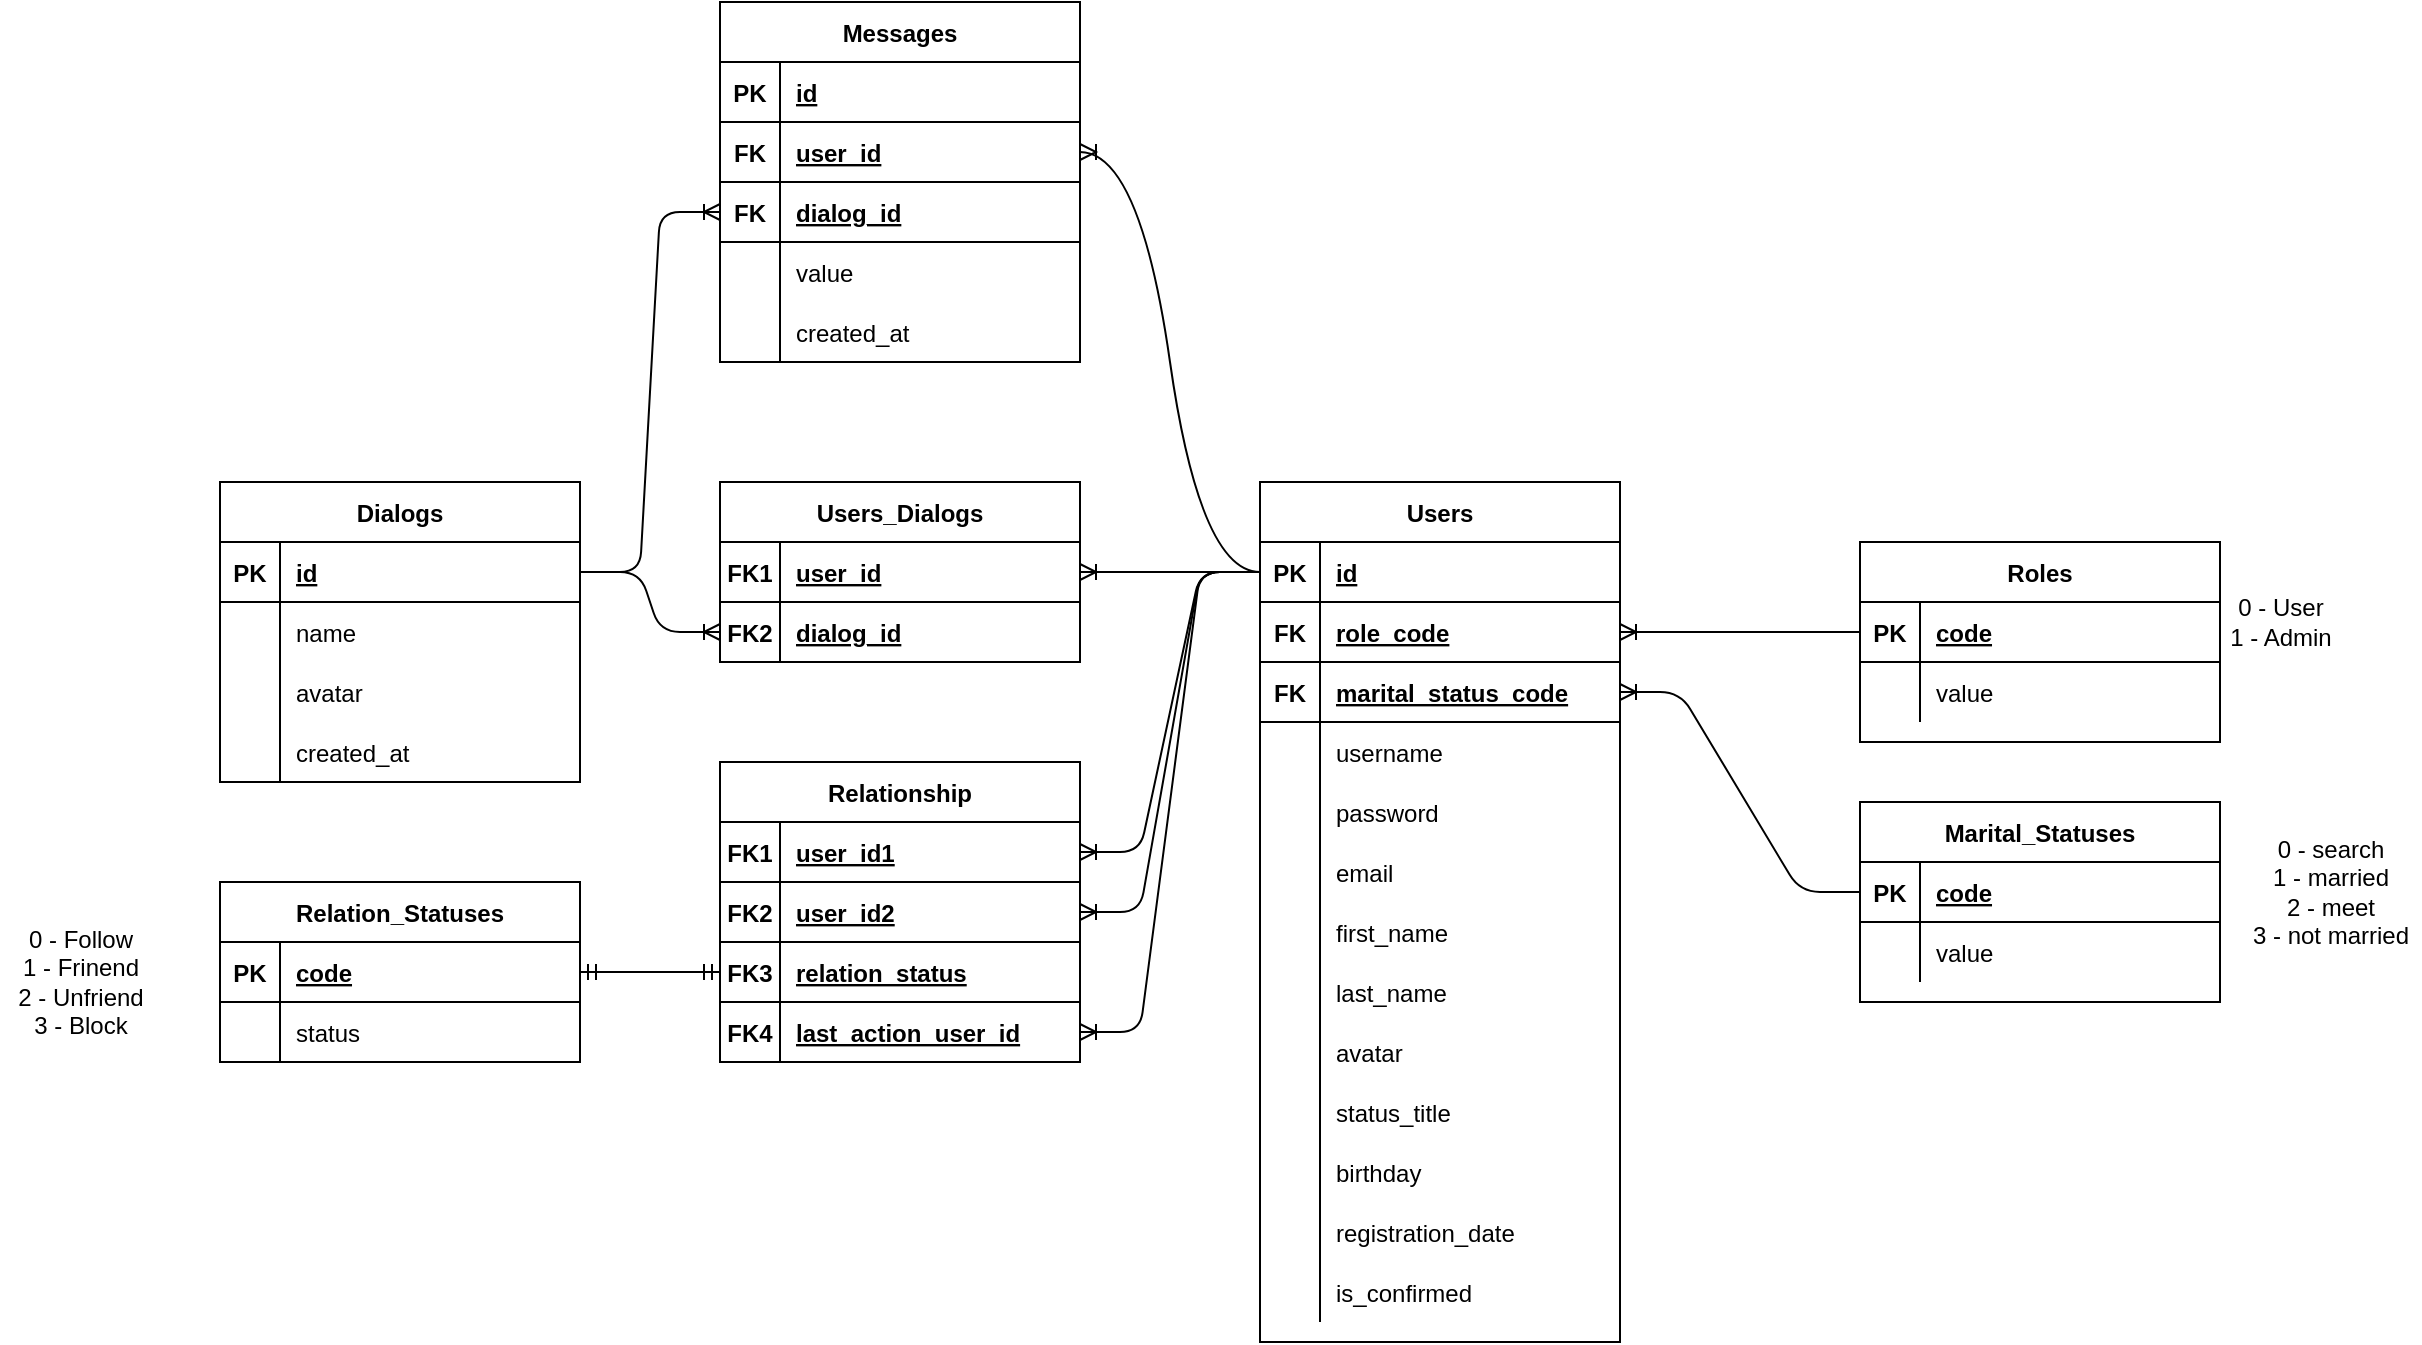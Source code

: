 <mxfile version="14.5.10" type="device"><diagram id="R2lEEEUBdFMjLlhIrx00" name="Page-1"><mxGraphModel dx="1520" dy="1357" grid="1" gridSize="10" guides="1" tooltips="1" connect="1" arrows="1" fold="1" page="1" pageScale="1" pageWidth="850" pageHeight="1100" math="0" shadow="0" extFonts="Permanent Marker^https://fonts.googleapis.com/css?family=Permanent+Marker"><root><mxCell id="0"/><mxCell id="1" parent="0"/><mxCell id="Dz9kJ3mETooOd-xJiDvD-19" value="Users" style="shape=table;startSize=30;container=1;collapsible=1;childLayout=tableLayout;fixedRows=1;rowLines=0;fontStyle=1;align=center;resizeLast=1;" parent="1" vertex="1"><mxGeometry x="120" y="180" width="180" height="430" as="geometry"/></mxCell><mxCell id="Dz9kJ3mETooOd-xJiDvD-36" value="" style="shape=partialRectangle;collapsible=0;dropTarget=0;pointerEvents=0;fillColor=none;top=0;left=0;bottom=1;right=0;points=[[0,0.5],[1,0.5]];portConstraint=eastwest;" parent="Dz9kJ3mETooOd-xJiDvD-19" vertex="1"><mxGeometry y="30" width="180" height="30" as="geometry"/></mxCell><mxCell id="Dz9kJ3mETooOd-xJiDvD-37" value="PK" style="shape=partialRectangle;connectable=0;fillColor=none;top=0;left=0;bottom=0;right=0;fontStyle=1;overflow=hidden;" parent="Dz9kJ3mETooOd-xJiDvD-36" vertex="1"><mxGeometry width="30" height="30" as="geometry"/></mxCell><mxCell id="Dz9kJ3mETooOd-xJiDvD-38" value="id" style="shape=partialRectangle;connectable=0;fillColor=none;top=0;left=0;bottom=0;right=0;align=left;spacingLeft=6;fontStyle=5;overflow=hidden;" parent="Dz9kJ3mETooOd-xJiDvD-36" vertex="1"><mxGeometry x="30" width="150" height="30" as="geometry"/></mxCell><mxCell id="Dz9kJ3mETooOd-xJiDvD-20" value="" style="shape=partialRectangle;collapsible=0;dropTarget=0;pointerEvents=0;fillColor=none;top=0;left=0;bottom=1;right=0;points=[[0,0.5],[1,0.5]];portConstraint=eastwest;" parent="Dz9kJ3mETooOd-xJiDvD-19" vertex="1"><mxGeometry y="60" width="180" height="30" as="geometry"/></mxCell><mxCell id="Dz9kJ3mETooOd-xJiDvD-21" value="FK" style="shape=partialRectangle;connectable=0;fillColor=none;top=0;left=0;bottom=0;right=0;fontStyle=1;overflow=hidden;" parent="Dz9kJ3mETooOd-xJiDvD-20" vertex="1"><mxGeometry width="30" height="30" as="geometry"/></mxCell><mxCell id="Dz9kJ3mETooOd-xJiDvD-22" value="role_code" style="shape=partialRectangle;connectable=0;fillColor=none;top=0;left=0;bottom=0;right=0;align=left;spacingLeft=6;fontStyle=5;overflow=hidden;" parent="Dz9kJ3mETooOd-xJiDvD-20" vertex="1"><mxGeometry x="30" width="150" height="30" as="geometry"/></mxCell><mxCell id="Dz9kJ3mETooOd-xJiDvD-76" value="" style="shape=partialRectangle;collapsible=0;dropTarget=0;pointerEvents=0;fillColor=none;top=0;left=0;bottom=1;right=0;points=[[0,0.5],[1,0.5]];portConstraint=eastwest;" parent="Dz9kJ3mETooOd-xJiDvD-19" vertex="1"><mxGeometry y="90" width="180" height="30" as="geometry"/></mxCell><mxCell id="Dz9kJ3mETooOd-xJiDvD-77" value="FK" style="shape=partialRectangle;connectable=0;fillColor=none;top=0;left=0;bottom=0;right=0;fontStyle=1;overflow=hidden;" parent="Dz9kJ3mETooOd-xJiDvD-76" vertex="1"><mxGeometry width="30" height="30" as="geometry"/></mxCell><mxCell id="Dz9kJ3mETooOd-xJiDvD-78" value="marital_status_code" style="shape=partialRectangle;connectable=0;fillColor=none;top=0;left=0;bottom=0;right=0;align=left;spacingLeft=6;fontStyle=5;overflow=hidden;" parent="Dz9kJ3mETooOd-xJiDvD-76" vertex="1"><mxGeometry x="30" width="150" height="30" as="geometry"/></mxCell><mxCell id="Dz9kJ3mETooOd-xJiDvD-235" value="" style="shape=partialRectangle;collapsible=0;dropTarget=0;pointerEvents=0;fillColor=none;top=0;left=0;bottom=0;right=0;points=[[0,0.5],[1,0.5]];portConstraint=eastwest;" parent="Dz9kJ3mETooOd-xJiDvD-19" vertex="1"><mxGeometry y="120" width="180" height="30" as="geometry"/></mxCell><mxCell id="Dz9kJ3mETooOd-xJiDvD-236" value="" style="shape=partialRectangle;connectable=0;fillColor=none;top=0;left=0;bottom=0;right=0;editable=1;overflow=hidden;" parent="Dz9kJ3mETooOd-xJiDvD-235" vertex="1"><mxGeometry width="30" height="30" as="geometry"/></mxCell><mxCell id="Dz9kJ3mETooOd-xJiDvD-237" value="username" style="shape=partialRectangle;connectable=0;fillColor=none;top=0;left=0;bottom=0;right=0;align=left;spacingLeft=6;overflow=hidden;" parent="Dz9kJ3mETooOd-xJiDvD-235" vertex="1"><mxGeometry x="30" width="150" height="30" as="geometry"/></mxCell><mxCell id="Dz9kJ3mETooOd-xJiDvD-107" value="" style="shape=partialRectangle;collapsible=0;dropTarget=0;pointerEvents=0;fillColor=none;top=0;left=0;bottom=0;right=0;points=[[0,0.5],[1,0.5]];portConstraint=eastwest;" parent="Dz9kJ3mETooOd-xJiDvD-19" vertex="1"><mxGeometry y="150" width="180" height="30" as="geometry"/></mxCell><mxCell id="Dz9kJ3mETooOd-xJiDvD-108" value="" style="shape=partialRectangle;connectable=0;fillColor=none;top=0;left=0;bottom=0;right=0;editable=1;overflow=hidden;" parent="Dz9kJ3mETooOd-xJiDvD-107" vertex="1"><mxGeometry width="30" height="30" as="geometry"/></mxCell><mxCell id="Dz9kJ3mETooOd-xJiDvD-109" value="password" style="shape=partialRectangle;connectable=0;fillColor=none;top=0;left=0;bottom=0;right=0;align=left;spacingLeft=6;overflow=hidden;" parent="Dz9kJ3mETooOd-xJiDvD-107" vertex="1"><mxGeometry x="30" width="150" height="30" as="geometry"/></mxCell><mxCell id="Dz9kJ3mETooOd-xJiDvD-110" value="" style="shape=partialRectangle;collapsible=0;dropTarget=0;pointerEvents=0;fillColor=none;top=0;left=0;bottom=0;right=0;points=[[0,0.5],[1,0.5]];portConstraint=eastwest;" parent="Dz9kJ3mETooOd-xJiDvD-19" vertex="1"><mxGeometry y="180" width="180" height="30" as="geometry"/></mxCell><mxCell id="Dz9kJ3mETooOd-xJiDvD-111" value="" style="shape=partialRectangle;connectable=0;fillColor=none;top=0;left=0;bottom=0;right=0;editable=1;overflow=hidden;" parent="Dz9kJ3mETooOd-xJiDvD-110" vertex="1"><mxGeometry width="30" height="30" as="geometry"/></mxCell><mxCell id="Dz9kJ3mETooOd-xJiDvD-112" value="email" style="shape=partialRectangle;connectable=0;fillColor=none;top=0;left=0;bottom=0;right=0;align=left;spacingLeft=6;overflow=hidden;" parent="Dz9kJ3mETooOd-xJiDvD-110" vertex="1"><mxGeometry x="30" width="150" height="30" as="geometry"/></mxCell><mxCell id="Dz9kJ3mETooOd-xJiDvD-23" value="" style="shape=partialRectangle;collapsible=0;dropTarget=0;pointerEvents=0;fillColor=none;top=0;left=0;bottom=0;right=0;points=[[0,0.5],[1,0.5]];portConstraint=eastwest;" parent="Dz9kJ3mETooOd-xJiDvD-19" vertex="1"><mxGeometry y="210" width="180" height="30" as="geometry"/></mxCell><mxCell id="Dz9kJ3mETooOd-xJiDvD-24" value="" style="shape=partialRectangle;connectable=0;fillColor=none;top=0;left=0;bottom=0;right=0;editable=1;overflow=hidden;" parent="Dz9kJ3mETooOd-xJiDvD-23" vertex="1"><mxGeometry width="30" height="30" as="geometry"/></mxCell><mxCell id="Dz9kJ3mETooOd-xJiDvD-25" value="first_name" style="shape=partialRectangle;connectable=0;fillColor=none;top=0;left=0;bottom=0;right=0;align=left;spacingLeft=6;overflow=hidden;" parent="Dz9kJ3mETooOd-xJiDvD-23" vertex="1"><mxGeometry x="30" width="150" height="30" as="geometry"/></mxCell><mxCell id="Dz9kJ3mETooOd-xJiDvD-63" value="" style="shape=partialRectangle;collapsible=0;dropTarget=0;pointerEvents=0;fillColor=none;top=0;left=0;bottom=0;right=0;points=[[0,0.5],[1,0.5]];portConstraint=eastwest;" parent="Dz9kJ3mETooOd-xJiDvD-19" vertex="1"><mxGeometry y="240" width="180" height="30" as="geometry"/></mxCell><mxCell id="Dz9kJ3mETooOd-xJiDvD-64" value="" style="shape=partialRectangle;connectable=0;fillColor=none;top=0;left=0;bottom=0;right=0;editable=1;overflow=hidden;" parent="Dz9kJ3mETooOd-xJiDvD-63" vertex="1"><mxGeometry width="30" height="30" as="geometry"/></mxCell><mxCell id="Dz9kJ3mETooOd-xJiDvD-65" value="last_name" style="shape=partialRectangle;connectable=0;fillColor=none;top=0;left=0;bottom=0;right=0;align=left;spacingLeft=6;overflow=hidden;" parent="Dz9kJ3mETooOd-xJiDvD-63" vertex="1"><mxGeometry x="30" width="150" height="30" as="geometry"/></mxCell><mxCell id="Dz9kJ3mETooOd-xJiDvD-69" value="" style="shape=partialRectangle;collapsible=0;dropTarget=0;pointerEvents=0;fillColor=none;top=0;left=0;bottom=0;right=0;points=[[0,0.5],[1,0.5]];portConstraint=eastwest;" parent="Dz9kJ3mETooOd-xJiDvD-19" vertex="1"><mxGeometry y="270" width="180" height="30" as="geometry"/></mxCell><mxCell id="Dz9kJ3mETooOd-xJiDvD-70" value="" style="shape=partialRectangle;connectable=0;fillColor=none;top=0;left=0;bottom=0;right=0;editable=1;overflow=hidden;" parent="Dz9kJ3mETooOd-xJiDvD-69" vertex="1"><mxGeometry width="30" height="30" as="geometry"/></mxCell><mxCell id="Dz9kJ3mETooOd-xJiDvD-71" value="avatar" style="shape=partialRectangle;connectable=0;fillColor=none;top=0;left=0;bottom=0;right=0;align=left;spacingLeft=6;overflow=hidden;" parent="Dz9kJ3mETooOd-xJiDvD-69" vertex="1"><mxGeometry x="30" width="150" height="30" as="geometry"/></mxCell><mxCell id="Dz9kJ3mETooOd-xJiDvD-29" value="" style="shape=partialRectangle;collapsible=0;dropTarget=0;pointerEvents=0;fillColor=none;top=0;left=0;bottom=0;right=0;points=[[0,0.5],[1,0.5]];portConstraint=eastwest;" parent="Dz9kJ3mETooOd-xJiDvD-19" vertex="1"><mxGeometry y="300" width="180" height="30" as="geometry"/></mxCell><mxCell id="Dz9kJ3mETooOd-xJiDvD-30" value="" style="shape=partialRectangle;connectable=0;fillColor=none;top=0;left=0;bottom=0;right=0;editable=1;overflow=hidden;" parent="Dz9kJ3mETooOd-xJiDvD-29" vertex="1"><mxGeometry width="30" height="30" as="geometry"/></mxCell><mxCell id="Dz9kJ3mETooOd-xJiDvD-31" value="status_title" style="shape=partialRectangle;connectable=0;fillColor=none;top=0;left=0;bottom=0;right=0;align=left;spacingLeft=6;overflow=hidden;" parent="Dz9kJ3mETooOd-xJiDvD-29" vertex="1"><mxGeometry x="30" width="150" height="30" as="geometry"/></mxCell><mxCell id="Dz9kJ3mETooOd-xJiDvD-82" value="" style="shape=partialRectangle;collapsible=0;dropTarget=0;pointerEvents=0;fillColor=none;top=0;left=0;bottom=0;right=0;points=[[0,0.5],[1,0.5]];portConstraint=eastwest;" parent="Dz9kJ3mETooOd-xJiDvD-19" vertex="1"><mxGeometry y="330" width="180" height="30" as="geometry"/></mxCell><mxCell id="Dz9kJ3mETooOd-xJiDvD-83" value="" style="shape=partialRectangle;connectable=0;fillColor=none;top=0;left=0;bottom=0;right=0;editable=1;overflow=hidden;" parent="Dz9kJ3mETooOd-xJiDvD-82" vertex="1"><mxGeometry width="30" height="30" as="geometry"/></mxCell><mxCell id="Dz9kJ3mETooOd-xJiDvD-84" value="birthday" style="shape=partialRectangle;connectable=0;fillColor=none;top=0;left=0;bottom=0;right=0;align=left;spacingLeft=6;overflow=hidden;" parent="Dz9kJ3mETooOd-xJiDvD-82" vertex="1"><mxGeometry x="30" width="150" height="30" as="geometry"/></mxCell><mxCell id="Dz9kJ3mETooOd-xJiDvD-26" value="" style="shape=partialRectangle;collapsible=0;dropTarget=0;pointerEvents=0;fillColor=none;top=0;left=0;bottom=0;right=0;points=[[0,0.5],[1,0.5]];portConstraint=eastwest;" parent="Dz9kJ3mETooOd-xJiDvD-19" vertex="1"><mxGeometry y="360" width="180" height="30" as="geometry"/></mxCell><mxCell id="Dz9kJ3mETooOd-xJiDvD-27" value="" style="shape=partialRectangle;connectable=0;fillColor=none;top=0;left=0;bottom=0;right=0;editable=1;overflow=hidden;" parent="Dz9kJ3mETooOd-xJiDvD-26" vertex="1"><mxGeometry width="30" height="30" as="geometry"/></mxCell><mxCell id="Dz9kJ3mETooOd-xJiDvD-28" value="registration_date" style="shape=partialRectangle;connectable=0;fillColor=none;top=0;left=0;bottom=0;right=0;align=left;spacingLeft=6;overflow=hidden;" parent="Dz9kJ3mETooOd-xJiDvD-26" vertex="1"><mxGeometry x="30" width="150" height="30" as="geometry"/></mxCell><mxCell id="Dz9kJ3mETooOd-xJiDvD-85" value="" style="shape=partialRectangle;collapsible=0;dropTarget=0;pointerEvents=0;fillColor=none;top=0;left=0;bottom=0;right=0;points=[[0,0.5],[1,0.5]];portConstraint=eastwest;" parent="Dz9kJ3mETooOd-xJiDvD-19" vertex="1"><mxGeometry y="390" width="180" height="30" as="geometry"/></mxCell><mxCell id="Dz9kJ3mETooOd-xJiDvD-86" value="" style="shape=partialRectangle;connectable=0;fillColor=none;top=0;left=0;bottom=0;right=0;editable=1;overflow=hidden;" parent="Dz9kJ3mETooOd-xJiDvD-85" vertex="1"><mxGeometry width="30" height="30" as="geometry"/></mxCell><mxCell id="Dz9kJ3mETooOd-xJiDvD-87" value="is_confirmed" style="shape=partialRectangle;connectable=0;fillColor=none;top=0;left=0;bottom=0;right=0;align=left;spacingLeft=6;overflow=hidden;" parent="Dz9kJ3mETooOd-xJiDvD-85" vertex="1"><mxGeometry x="30" width="150" height="30" as="geometry"/></mxCell><mxCell id="Dz9kJ3mETooOd-xJiDvD-72" value="Roles" style="shape=table;startSize=30;container=1;collapsible=1;childLayout=tableLayout;fixedRows=1;rowLines=0;fontStyle=1;align=center;resizeLast=1;" parent="1" vertex="1"><mxGeometry x="420" y="210" width="180" height="100" as="geometry"/></mxCell><mxCell id="Dz9kJ3mETooOd-xJiDvD-73" value="" style="shape=partialRectangle;collapsible=0;dropTarget=0;pointerEvents=0;fillColor=none;top=0;left=0;bottom=1;right=0;points=[[0,0.5],[1,0.5]];portConstraint=eastwest;" parent="Dz9kJ3mETooOd-xJiDvD-72" vertex="1"><mxGeometry y="30" width="180" height="30" as="geometry"/></mxCell><mxCell id="Dz9kJ3mETooOd-xJiDvD-74" value="PK" style="shape=partialRectangle;connectable=0;fillColor=none;top=0;left=0;bottom=0;right=0;fontStyle=1;overflow=hidden;" parent="Dz9kJ3mETooOd-xJiDvD-73" vertex="1"><mxGeometry width="30" height="30" as="geometry"/></mxCell><mxCell id="Dz9kJ3mETooOd-xJiDvD-75" value="code" style="shape=partialRectangle;connectable=0;fillColor=none;top=0;left=0;bottom=0;right=0;align=left;spacingLeft=6;fontStyle=5;overflow=hidden;" parent="Dz9kJ3mETooOd-xJiDvD-73" vertex="1"><mxGeometry x="30" width="150" height="30" as="geometry"/></mxCell><mxCell id="Dz9kJ3mETooOd-xJiDvD-113" value="" style="shape=partialRectangle;collapsible=0;dropTarget=0;pointerEvents=0;fillColor=none;top=0;left=0;bottom=0;right=0;points=[[0,0.5],[1,0.5]];portConstraint=eastwest;" parent="Dz9kJ3mETooOd-xJiDvD-72" vertex="1"><mxGeometry y="60" width="180" height="30" as="geometry"/></mxCell><mxCell id="Dz9kJ3mETooOd-xJiDvD-114" value="" style="shape=partialRectangle;connectable=0;fillColor=none;top=0;left=0;bottom=0;right=0;editable=1;overflow=hidden;" parent="Dz9kJ3mETooOd-xJiDvD-113" vertex="1"><mxGeometry width="30" height="30" as="geometry"/></mxCell><mxCell id="Dz9kJ3mETooOd-xJiDvD-115" value="value" style="shape=partialRectangle;connectable=0;fillColor=none;top=0;left=0;bottom=0;right=0;align=left;spacingLeft=6;overflow=hidden;" parent="Dz9kJ3mETooOd-xJiDvD-113" vertex="1"><mxGeometry x="30" width="150" height="30" as="geometry"/></mxCell><mxCell id="Dz9kJ3mETooOd-xJiDvD-135" value="" style="edgeStyle=entityRelationEdgeStyle;fontSize=12;html=1;endArrow=ERoneToMany;entryX=1;entryY=0.5;entryDx=0;entryDy=0;exitX=0;exitY=0.5;exitDx=0;exitDy=0;" parent="1" source="Dz9kJ3mETooOd-xJiDvD-73" target="Dz9kJ3mETooOd-xJiDvD-20" edge="1"><mxGeometry width="100" height="100" relative="1" as="geometry"><mxPoint x="450" y="430" as="sourcePoint"/><mxPoint x="550" y="330" as="targetPoint"/></mxGeometry></mxCell><mxCell id="Dz9kJ3mETooOd-xJiDvD-136" value="Marital_Statuses" style="shape=table;startSize=30;container=1;collapsible=1;childLayout=tableLayout;fixedRows=1;rowLines=0;fontStyle=1;align=center;resizeLast=1;" parent="1" vertex="1"><mxGeometry x="420" y="340" width="180" height="100" as="geometry"/></mxCell><mxCell id="Dz9kJ3mETooOd-xJiDvD-137" value="" style="shape=partialRectangle;collapsible=0;dropTarget=0;pointerEvents=0;fillColor=none;top=0;left=0;bottom=1;right=0;points=[[0,0.5],[1,0.5]];portConstraint=eastwest;" parent="Dz9kJ3mETooOd-xJiDvD-136" vertex="1"><mxGeometry y="30" width="180" height="30" as="geometry"/></mxCell><mxCell id="Dz9kJ3mETooOd-xJiDvD-138" value="PK" style="shape=partialRectangle;connectable=0;fillColor=none;top=0;left=0;bottom=0;right=0;fontStyle=1;overflow=hidden;" parent="Dz9kJ3mETooOd-xJiDvD-137" vertex="1"><mxGeometry width="30" height="30" as="geometry"/></mxCell><mxCell id="Dz9kJ3mETooOd-xJiDvD-139" value="code" style="shape=partialRectangle;connectable=0;fillColor=none;top=0;left=0;bottom=0;right=0;align=left;spacingLeft=6;fontStyle=5;overflow=hidden;" parent="Dz9kJ3mETooOd-xJiDvD-137" vertex="1"><mxGeometry x="30" width="150" height="30" as="geometry"/></mxCell><mxCell id="Dz9kJ3mETooOd-xJiDvD-140" value="" style="shape=partialRectangle;collapsible=0;dropTarget=0;pointerEvents=0;fillColor=none;top=0;left=0;bottom=0;right=0;points=[[0,0.5],[1,0.5]];portConstraint=eastwest;" parent="Dz9kJ3mETooOd-xJiDvD-136" vertex="1"><mxGeometry y="60" width="180" height="30" as="geometry"/></mxCell><mxCell id="Dz9kJ3mETooOd-xJiDvD-141" value="" style="shape=partialRectangle;connectable=0;fillColor=none;top=0;left=0;bottom=0;right=0;editable=1;overflow=hidden;" parent="Dz9kJ3mETooOd-xJiDvD-140" vertex="1"><mxGeometry width="30" height="30" as="geometry"/></mxCell><mxCell id="Dz9kJ3mETooOd-xJiDvD-142" value="value" style="shape=partialRectangle;connectable=0;fillColor=none;top=0;left=0;bottom=0;right=0;align=left;spacingLeft=6;overflow=hidden;" parent="Dz9kJ3mETooOd-xJiDvD-140" vertex="1"><mxGeometry x="30" width="150" height="30" as="geometry"/></mxCell><mxCell id="Dz9kJ3mETooOd-xJiDvD-143" value="" style="edgeStyle=entityRelationEdgeStyle;fontSize=12;html=1;endArrow=ERoneToMany;entryX=1;entryY=0.5;entryDx=0;entryDy=0;exitX=0;exitY=0.5;exitDx=0;exitDy=0;" parent="1" source="Dz9kJ3mETooOd-xJiDvD-137" target="Dz9kJ3mETooOd-xJiDvD-76" edge="1"><mxGeometry width="100" height="100" relative="1" as="geometry"><mxPoint x="370" y="380" as="sourcePoint"/><mxPoint x="460" y="310" as="targetPoint"/></mxGeometry></mxCell><mxCell id="Dz9kJ3mETooOd-xJiDvD-144" value="Dialogs" style="shape=table;startSize=30;container=1;collapsible=1;childLayout=tableLayout;fixedRows=1;rowLines=0;fontStyle=1;align=center;resizeLast=1;" parent="1" vertex="1"><mxGeometry x="-400" y="180" width="180" height="150" as="geometry"/></mxCell><mxCell id="Dz9kJ3mETooOd-xJiDvD-145" value="" style="shape=partialRectangle;collapsible=0;dropTarget=0;pointerEvents=0;fillColor=none;top=0;left=0;bottom=1;right=0;points=[[0,0.5],[1,0.5]];portConstraint=eastwest;" parent="Dz9kJ3mETooOd-xJiDvD-144" vertex="1"><mxGeometry y="30" width="180" height="30" as="geometry"/></mxCell><mxCell id="Dz9kJ3mETooOd-xJiDvD-146" value="PK" style="shape=partialRectangle;connectable=0;fillColor=none;top=0;left=0;bottom=0;right=0;fontStyle=1;overflow=hidden;" parent="Dz9kJ3mETooOd-xJiDvD-145" vertex="1"><mxGeometry width="30" height="30" as="geometry"/></mxCell><mxCell id="Dz9kJ3mETooOd-xJiDvD-147" value="id" style="shape=partialRectangle;connectable=0;fillColor=none;top=0;left=0;bottom=0;right=0;align=left;spacingLeft=6;fontStyle=5;overflow=hidden;" parent="Dz9kJ3mETooOd-xJiDvD-145" vertex="1"><mxGeometry x="30" width="150" height="30" as="geometry"/></mxCell><mxCell id="Dz9kJ3mETooOd-xJiDvD-169" value="" style="shape=partialRectangle;collapsible=0;dropTarget=0;pointerEvents=0;fillColor=none;top=0;left=0;bottom=0;right=0;points=[[0,0.5],[1,0.5]];portConstraint=eastwest;" parent="Dz9kJ3mETooOd-xJiDvD-144" vertex="1"><mxGeometry y="60" width="180" height="30" as="geometry"/></mxCell><mxCell id="Dz9kJ3mETooOd-xJiDvD-170" value="" style="shape=partialRectangle;connectable=0;fillColor=none;top=0;left=0;bottom=0;right=0;editable=1;overflow=hidden;" parent="Dz9kJ3mETooOd-xJiDvD-169" vertex="1"><mxGeometry width="30" height="30" as="geometry"/></mxCell><mxCell id="Dz9kJ3mETooOd-xJiDvD-171" value="name" style="shape=partialRectangle;connectable=0;fillColor=none;top=0;left=0;bottom=0;right=0;align=left;spacingLeft=6;overflow=hidden;" parent="Dz9kJ3mETooOd-xJiDvD-169" vertex="1"><mxGeometry x="30" width="150" height="30" as="geometry"/></mxCell><mxCell id="57DwWcLss_2VX4rMWqx7-48" value="" style="shape=partialRectangle;collapsible=0;dropTarget=0;pointerEvents=0;fillColor=none;top=0;left=0;bottom=0;right=0;points=[[0,0.5],[1,0.5]];portConstraint=eastwest;" parent="Dz9kJ3mETooOd-xJiDvD-144" vertex="1"><mxGeometry y="90" width="180" height="30" as="geometry"/></mxCell><mxCell id="57DwWcLss_2VX4rMWqx7-49" value="" style="shape=partialRectangle;connectable=0;fillColor=none;top=0;left=0;bottom=0;right=0;editable=1;overflow=hidden;" parent="57DwWcLss_2VX4rMWqx7-48" vertex="1"><mxGeometry width="30" height="30" as="geometry"/></mxCell><mxCell id="57DwWcLss_2VX4rMWqx7-50" value="avatar" style="shape=partialRectangle;connectable=0;fillColor=none;top=0;left=0;bottom=0;right=0;align=left;spacingLeft=6;overflow=hidden;" parent="57DwWcLss_2VX4rMWqx7-48" vertex="1"><mxGeometry x="30" width="150" height="30" as="geometry"/></mxCell><mxCell id="Dz9kJ3mETooOd-xJiDvD-172" value="" style="shape=partialRectangle;collapsible=0;dropTarget=0;pointerEvents=0;fillColor=none;top=0;left=0;bottom=0;right=0;points=[[0,0.5],[1,0.5]];portConstraint=eastwest;" parent="Dz9kJ3mETooOd-xJiDvD-144" vertex="1"><mxGeometry y="120" width="180" height="30" as="geometry"/></mxCell><mxCell id="Dz9kJ3mETooOd-xJiDvD-173" value="" style="shape=partialRectangle;connectable=0;fillColor=none;top=0;left=0;bottom=0;right=0;editable=1;overflow=hidden;" parent="Dz9kJ3mETooOd-xJiDvD-172" vertex="1"><mxGeometry width="30" height="30" as="geometry"/></mxCell><mxCell id="Dz9kJ3mETooOd-xJiDvD-174" value="created_at" style="shape=partialRectangle;connectable=0;fillColor=none;top=0;left=0;bottom=0;right=0;align=left;spacingLeft=6;overflow=hidden;" parent="Dz9kJ3mETooOd-xJiDvD-172" vertex="1"><mxGeometry x="30" width="150" height="30" as="geometry"/></mxCell><mxCell id="Dz9kJ3mETooOd-xJiDvD-190" value="Users_Dialogs" style="shape=table;startSize=30;container=1;collapsible=1;childLayout=tableLayout;fixedRows=1;rowLines=0;fontStyle=1;align=center;resizeLast=1;" parent="1" vertex="1"><mxGeometry x="-150" y="180" width="180" height="90" as="geometry"/></mxCell><mxCell id="Dz9kJ3mETooOd-xJiDvD-191" value="" style="shape=partialRectangle;collapsible=0;dropTarget=0;pointerEvents=0;fillColor=none;top=0;left=0;bottom=1;right=0;points=[[0,0.5],[1,0.5]];portConstraint=eastwest;" parent="Dz9kJ3mETooOd-xJiDvD-190" vertex="1"><mxGeometry y="30" width="180" height="30" as="geometry"/></mxCell><mxCell id="Dz9kJ3mETooOd-xJiDvD-192" value="FK1" style="shape=partialRectangle;connectable=0;fillColor=none;top=0;left=0;bottom=0;right=0;fontStyle=1;overflow=hidden;" parent="Dz9kJ3mETooOd-xJiDvD-191" vertex="1"><mxGeometry width="30" height="30" as="geometry"/></mxCell><mxCell id="Dz9kJ3mETooOd-xJiDvD-193" value="user_id" style="shape=partialRectangle;connectable=0;fillColor=none;top=0;left=0;bottom=0;right=0;align=left;spacingLeft=6;fontStyle=5;overflow=hidden;" parent="Dz9kJ3mETooOd-xJiDvD-191" vertex="1"><mxGeometry x="30" width="150" height="30" as="geometry"/></mxCell><mxCell id="Dz9kJ3mETooOd-xJiDvD-204" value="" style="shape=partialRectangle;collapsible=0;dropTarget=0;pointerEvents=0;fillColor=none;top=0;left=0;bottom=1;right=0;points=[[0,0.5],[1,0.5]];portConstraint=eastwest;" parent="Dz9kJ3mETooOd-xJiDvD-190" vertex="1"><mxGeometry y="60" width="180" height="30" as="geometry"/></mxCell><mxCell id="Dz9kJ3mETooOd-xJiDvD-205" value="FK2" style="shape=partialRectangle;connectable=0;fillColor=none;top=0;left=0;bottom=0;right=0;fontStyle=1;overflow=hidden;" parent="Dz9kJ3mETooOd-xJiDvD-204" vertex="1"><mxGeometry width="30" height="30" as="geometry"/></mxCell><mxCell id="Dz9kJ3mETooOd-xJiDvD-206" value="dialog_id" style="shape=partialRectangle;connectable=0;fillColor=none;top=0;left=0;bottom=0;right=0;align=left;spacingLeft=6;fontStyle=5;overflow=hidden;" parent="Dz9kJ3mETooOd-xJiDvD-204" vertex="1"><mxGeometry x="30" width="150" height="30" as="geometry"/></mxCell><mxCell id="Dz9kJ3mETooOd-xJiDvD-207" value="" style="edgeStyle=entityRelationEdgeStyle;fontSize=12;html=1;endArrow=ERoneToMany;exitX=1;exitY=0.5;exitDx=0;exitDy=0;entryX=0;entryY=0.5;entryDx=0;entryDy=0;" parent="1" source="Dz9kJ3mETooOd-xJiDvD-145" target="Dz9kJ3mETooOd-xJiDvD-204" edge="1"><mxGeometry width="100" height="100" relative="1" as="geometry"><mxPoint y="340" as="sourcePoint"/><mxPoint x="100" y="240" as="targetPoint"/></mxGeometry></mxCell><mxCell id="Dz9kJ3mETooOd-xJiDvD-208" value="" style="edgeStyle=entityRelationEdgeStyle;fontSize=12;html=1;endArrow=ERoneToMany;exitX=0;exitY=0.5;exitDx=0;exitDy=0;entryX=1;entryY=0.5;entryDx=0;entryDy=0;" parent="1" source="Dz9kJ3mETooOd-xJiDvD-36" target="Dz9kJ3mETooOd-xJiDvD-191" edge="1"><mxGeometry width="100" height="100" relative="1" as="geometry"><mxPoint y="340" as="sourcePoint"/><mxPoint x="50" y="350" as="targetPoint"/></mxGeometry></mxCell><mxCell id="Dz9kJ3mETooOd-xJiDvD-209" value="Messages" style="shape=table;startSize=30;container=1;collapsible=1;childLayout=tableLayout;fixedRows=1;rowLines=0;fontStyle=1;align=center;resizeLast=1;" parent="1" vertex="1"><mxGeometry x="-150" y="-60" width="180" height="180" as="geometry"/></mxCell><mxCell id="Dz9kJ3mETooOd-xJiDvD-210" value="" style="shape=partialRectangle;collapsible=0;dropTarget=0;pointerEvents=0;fillColor=none;top=0;left=0;bottom=1;right=0;points=[[0,0.5],[1,0.5]];portConstraint=eastwest;" parent="Dz9kJ3mETooOd-xJiDvD-209" vertex="1"><mxGeometry y="30" width="180" height="30" as="geometry"/></mxCell><mxCell id="Dz9kJ3mETooOd-xJiDvD-211" value="PK" style="shape=partialRectangle;connectable=0;fillColor=none;top=0;left=0;bottom=0;right=0;fontStyle=1;overflow=hidden;" parent="Dz9kJ3mETooOd-xJiDvD-210" vertex="1"><mxGeometry width="30" height="30" as="geometry"/></mxCell><mxCell id="Dz9kJ3mETooOd-xJiDvD-212" value="id" style="shape=partialRectangle;connectable=0;fillColor=none;top=0;left=0;bottom=0;right=0;align=left;spacingLeft=6;fontStyle=5;overflow=hidden;" parent="Dz9kJ3mETooOd-xJiDvD-210" vertex="1"><mxGeometry x="30" width="150" height="30" as="geometry"/></mxCell><mxCell id="Dz9kJ3mETooOd-xJiDvD-222" value="" style="shape=partialRectangle;collapsible=0;dropTarget=0;pointerEvents=0;fillColor=none;top=0;left=0;bottom=1;right=0;points=[[0,0.5],[1,0.5]];portConstraint=eastwest;" parent="Dz9kJ3mETooOd-xJiDvD-209" vertex="1"><mxGeometry y="60" width="180" height="30" as="geometry"/></mxCell><mxCell id="Dz9kJ3mETooOd-xJiDvD-223" value="FK" style="shape=partialRectangle;connectable=0;fillColor=none;top=0;left=0;bottom=0;right=0;fontStyle=1;overflow=hidden;" parent="Dz9kJ3mETooOd-xJiDvD-222" vertex="1"><mxGeometry width="30" height="30" as="geometry"/></mxCell><mxCell id="Dz9kJ3mETooOd-xJiDvD-224" value="user_id" style="shape=partialRectangle;connectable=0;fillColor=none;top=0;left=0;bottom=0;right=0;align=left;spacingLeft=6;fontStyle=5;overflow=hidden;" parent="Dz9kJ3mETooOd-xJiDvD-222" vertex="1"><mxGeometry x="30" width="150" height="30" as="geometry"/></mxCell><mxCell id="Dz9kJ3mETooOd-xJiDvD-228" value="" style="shape=partialRectangle;collapsible=0;dropTarget=0;pointerEvents=0;fillColor=none;top=0;left=0;bottom=1;right=0;points=[[0,0.5],[1,0.5]];portConstraint=eastwest;" parent="Dz9kJ3mETooOd-xJiDvD-209" vertex="1"><mxGeometry y="90" width="180" height="30" as="geometry"/></mxCell><mxCell id="Dz9kJ3mETooOd-xJiDvD-229" value="FK" style="shape=partialRectangle;connectable=0;fillColor=none;top=0;left=0;bottom=0;right=0;fontStyle=1;overflow=hidden;" parent="Dz9kJ3mETooOd-xJiDvD-228" vertex="1"><mxGeometry width="30" height="30" as="geometry"/></mxCell><mxCell id="Dz9kJ3mETooOd-xJiDvD-230" value="dialog_id" style="shape=partialRectangle;connectable=0;fillColor=none;top=0;left=0;bottom=0;right=0;align=left;spacingLeft=6;fontStyle=5;overflow=hidden;" parent="Dz9kJ3mETooOd-xJiDvD-228" vertex="1"><mxGeometry x="30" width="150" height="30" as="geometry"/></mxCell><mxCell id="Dz9kJ3mETooOd-xJiDvD-219" value="" style="shape=partialRectangle;collapsible=0;dropTarget=0;pointerEvents=0;fillColor=none;top=0;left=0;bottom=0;right=0;points=[[0,0.5],[1,0.5]];portConstraint=eastwest;" parent="Dz9kJ3mETooOd-xJiDvD-209" vertex="1"><mxGeometry y="120" width="180" height="30" as="geometry"/></mxCell><mxCell id="Dz9kJ3mETooOd-xJiDvD-220" value="" style="shape=partialRectangle;connectable=0;fillColor=none;top=0;left=0;bottom=0;right=0;editable=1;overflow=hidden;" parent="Dz9kJ3mETooOd-xJiDvD-219" vertex="1"><mxGeometry width="30" height="30" as="geometry"/></mxCell><mxCell id="Dz9kJ3mETooOd-xJiDvD-221" value="value" style="shape=partialRectangle;connectable=0;fillColor=none;top=0;left=0;bottom=0;right=0;align=left;spacingLeft=6;overflow=hidden;" parent="Dz9kJ3mETooOd-xJiDvD-219" vertex="1"><mxGeometry x="30" width="150" height="30" as="geometry"/></mxCell><mxCell id="Dz9kJ3mETooOd-xJiDvD-216" value="" style="shape=partialRectangle;collapsible=0;dropTarget=0;pointerEvents=0;fillColor=none;top=0;left=0;bottom=0;right=0;points=[[0,0.5],[1,0.5]];portConstraint=eastwest;" parent="Dz9kJ3mETooOd-xJiDvD-209" vertex="1"><mxGeometry y="150" width="180" height="30" as="geometry"/></mxCell><mxCell id="Dz9kJ3mETooOd-xJiDvD-217" value="" style="shape=partialRectangle;connectable=0;fillColor=none;top=0;left=0;bottom=0;right=0;editable=1;overflow=hidden;" parent="Dz9kJ3mETooOd-xJiDvD-216" vertex="1"><mxGeometry width="30" height="30" as="geometry"/></mxCell><mxCell id="Dz9kJ3mETooOd-xJiDvD-218" value="created_at" style="shape=partialRectangle;connectable=0;fillColor=none;top=0;left=0;bottom=0;right=0;align=left;spacingLeft=6;overflow=hidden;" parent="Dz9kJ3mETooOd-xJiDvD-216" vertex="1"><mxGeometry x="30" width="150" height="30" as="geometry"/></mxCell><mxCell id="Dz9kJ3mETooOd-xJiDvD-226" value="" style="edgeStyle=entityRelationEdgeStyle;fontSize=12;html=1;endArrow=ERoneToMany;exitX=0;exitY=0.5;exitDx=0;exitDy=0;curved=1;entryX=1;entryY=0.5;entryDx=0;entryDy=0;" parent="1" source="Dz9kJ3mETooOd-xJiDvD-36" target="Dz9kJ3mETooOd-xJiDvD-222" edge="1"><mxGeometry width="100" height="100" relative="1" as="geometry"><mxPoint x="330" y="225" as="sourcePoint"/><mxPoint x="70" y="50" as="targetPoint"/></mxGeometry></mxCell><mxCell id="Dz9kJ3mETooOd-xJiDvD-231" value="" style="edgeStyle=entityRelationEdgeStyle;fontSize=12;html=1;endArrow=ERoneToMany;exitX=1;exitY=0.5;exitDx=0;exitDy=0;entryX=0;entryY=0.5;entryDx=0;entryDy=0;" parent="1" source="Dz9kJ3mETooOd-xJiDvD-145" target="Dz9kJ3mETooOd-xJiDvD-228" edge="1"><mxGeometry width="100" height="100" relative="1" as="geometry"><mxPoint x="-210" y="200" as="sourcePoint"/><mxPoint x="-110" y="100" as="targetPoint"/></mxGeometry></mxCell><mxCell id="4_j1AErzDSCIOXuGExoX-1" value="Relationship" style="shape=table;startSize=30;container=1;collapsible=1;childLayout=tableLayout;fixedRows=1;rowLines=0;fontStyle=1;align=center;resizeLast=1;" parent="1" vertex="1"><mxGeometry x="-150" y="320" width="180" height="150" as="geometry"/></mxCell><mxCell id="4_j1AErzDSCIOXuGExoX-2" value="" style="shape=partialRectangle;collapsible=0;dropTarget=0;pointerEvents=0;fillColor=none;top=0;left=0;bottom=1;right=0;points=[[0,0.5],[1,0.5]];portConstraint=eastwest;" parent="4_j1AErzDSCIOXuGExoX-1" vertex="1"><mxGeometry y="30" width="180" height="30" as="geometry"/></mxCell><mxCell id="4_j1AErzDSCIOXuGExoX-3" value="FK1" style="shape=partialRectangle;connectable=0;fillColor=none;top=0;left=0;bottom=0;right=0;fontStyle=1;overflow=hidden;" parent="4_j1AErzDSCIOXuGExoX-2" vertex="1"><mxGeometry width="30" height="30" as="geometry"/></mxCell><mxCell id="4_j1AErzDSCIOXuGExoX-4" value="user_id1" style="shape=partialRectangle;connectable=0;fillColor=none;top=0;left=0;bottom=0;right=0;align=left;spacingLeft=6;fontStyle=5;overflow=hidden;" parent="4_j1AErzDSCIOXuGExoX-2" vertex="1"><mxGeometry x="30" width="150" height="30" as="geometry"/></mxCell><mxCell id="4_j1AErzDSCIOXuGExoX-5" value="" style="shape=partialRectangle;collapsible=0;dropTarget=0;pointerEvents=0;fillColor=none;top=0;left=0;bottom=1;right=0;points=[[0,0.5],[1,0.5]];portConstraint=eastwest;" parent="4_j1AErzDSCIOXuGExoX-1" vertex="1"><mxGeometry y="60" width="180" height="30" as="geometry"/></mxCell><mxCell id="4_j1AErzDSCIOXuGExoX-6" value="FK2" style="shape=partialRectangle;connectable=0;fillColor=none;top=0;left=0;bottom=0;right=0;fontStyle=1;overflow=hidden;" parent="4_j1AErzDSCIOXuGExoX-5" vertex="1"><mxGeometry width="30" height="30" as="geometry"/></mxCell><mxCell id="4_j1AErzDSCIOXuGExoX-7" value="user_id2" style="shape=partialRectangle;connectable=0;fillColor=none;top=0;left=0;bottom=0;right=0;align=left;spacingLeft=6;fontStyle=5;overflow=hidden;" parent="4_j1AErzDSCIOXuGExoX-5" vertex="1"><mxGeometry x="30" width="150" height="30" as="geometry"/></mxCell><mxCell id="ts6BzF7xsad31U34D3bT-22" value="" style="shape=partialRectangle;collapsible=0;dropTarget=0;pointerEvents=0;fillColor=none;top=0;left=0;bottom=1;right=0;points=[[0,0.5],[1,0.5]];portConstraint=eastwest;" parent="4_j1AErzDSCIOXuGExoX-1" vertex="1"><mxGeometry y="90" width="180" height="30" as="geometry"/></mxCell><mxCell id="ts6BzF7xsad31U34D3bT-23" value="FK3" style="shape=partialRectangle;connectable=0;fillColor=none;top=0;left=0;bottom=0;right=0;fontStyle=1;overflow=hidden;" parent="ts6BzF7xsad31U34D3bT-22" vertex="1"><mxGeometry width="30" height="30" as="geometry"/></mxCell><mxCell id="ts6BzF7xsad31U34D3bT-24" value="relation_status" style="shape=partialRectangle;connectable=0;fillColor=none;top=0;left=0;bottom=0;right=0;align=left;spacingLeft=6;fontStyle=5;overflow=hidden;" parent="ts6BzF7xsad31U34D3bT-22" vertex="1"><mxGeometry x="30" width="150" height="30" as="geometry"/></mxCell><mxCell id="57DwWcLss_2VX4rMWqx7-5" value="" style="shape=partialRectangle;collapsible=0;dropTarget=0;pointerEvents=0;fillColor=none;top=0;left=0;bottom=1;right=0;points=[[0,0.5],[1,0.5]];portConstraint=eastwest;" parent="4_j1AErzDSCIOXuGExoX-1" vertex="1"><mxGeometry y="120" width="180" height="30" as="geometry"/></mxCell><mxCell id="57DwWcLss_2VX4rMWqx7-6" value="FK4" style="shape=partialRectangle;connectable=0;fillColor=none;top=0;left=0;bottom=0;right=0;fontStyle=1;overflow=hidden;" parent="57DwWcLss_2VX4rMWqx7-5" vertex="1"><mxGeometry width="30" height="30" as="geometry"/></mxCell><mxCell id="57DwWcLss_2VX4rMWqx7-7" value="last_action_user_id" style="shape=partialRectangle;connectable=0;fillColor=none;top=0;left=0;bottom=0;right=0;align=left;spacingLeft=6;fontStyle=5;overflow=hidden;" parent="57DwWcLss_2VX4rMWqx7-5" vertex="1"><mxGeometry x="30" width="150" height="30" as="geometry"/></mxCell><mxCell id="4_j1AErzDSCIOXuGExoX-9" value="" style="edgeStyle=entityRelationEdgeStyle;fontSize=12;html=1;endArrow=ERoneToMany;exitX=0;exitY=0.5;exitDx=0;exitDy=0;entryX=1;entryY=0.5;entryDx=0;entryDy=0;" parent="1" source="Dz9kJ3mETooOd-xJiDvD-36" target="4_j1AErzDSCIOXuGExoX-2" edge="1"><mxGeometry width="100" height="100" relative="1" as="geometry"><mxPoint x="120" y="300" as="sourcePoint"/><mxPoint x="30" y="300" as="targetPoint"/></mxGeometry></mxCell><mxCell id="4_j1AErzDSCIOXuGExoX-10" value="" style="edgeStyle=entityRelationEdgeStyle;fontSize=12;html=1;endArrow=ERoneToMany;exitX=0;exitY=0.5;exitDx=0;exitDy=0;entryX=1;entryY=0.5;entryDx=0;entryDy=0;" parent="1" source="Dz9kJ3mETooOd-xJiDvD-36" target="4_j1AErzDSCIOXuGExoX-5" edge="1"><mxGeometry width="100" height="100" relative="1" as="geometry"><mxPoint x="130" y="235" as="sourcePoint"/><mxPoint x="40" y="375" as="targetPoint"/></mxGeometry></mxCell><mxCell id="57DwWcLss_2VX4rMWqx7-14" value="" style="edgeStyle=entityRelationEdgeStyle;fontSize=12;html=1;endArrow=ERoneToMany;exitX=0;exitY=0.5;exitDx=0;exitDy=0;entryX=1;entryY=0.5;entryDx=0;entryDy=0;" parent="1" source="Dz9kJ3mETooOd-xJiDvD-36" target="57DwWcLss_2VX4rMWqx7-5" edge="1"><mxGeometry width="100" height="100" relative="1" as="geometry"><mxPoint x="130" y="235" as="sourcePoint"/><mxPoint x="40" y="405" as="targetPoint"/></mxGeometry></mxCell><mxCell id="57DwWcLss_2VX4rMWqx7-15" value="Relation_Statuses" style="shape=table;startSize=30;container=1;collapsible=1;childLayout=tableLayout;fixedRows=1;rowLines=0;fontStyle=1;align=center;resizeLast=1;" parent="1" vertex="1"><mxGeometry x="-400" y="380" width="180" height="90" as="geometry"/></mxCell><mxCell id="57DwWcLss_2VX4rMWqx7-16" value="" style="shape=partialRectangle;collapsible=0;dropTarget=0;pointerEvents=0;fillColor=none;top=0;left=0;bottom=1;right=0;points=[[0,0.5],[1,0.5]];portConstraint=eastwest;" parent="57DwWcLss_2VX4rMWqx7-15" vertex="1"><mxGeometry y="30" width="180" height="30" as="geometry"/></mxCell><mxCell id="57DwWcLss_2VX4rMWqx7-17" value="PK" style="shape=partialRectangle;connectable=0;fillColor=none;top=0;left=0;bottom=0;right=0;fontStyle=1;overflow=hidden;" parent="57DwWcLss_2VX4rMWqx7-16" vertex="1"><mxGeometry width="30" height="30" as="geometry"/></mxCell><mxCell id="57DwWcLss_2VX4rMWqx7-18" value="code" style="shape=partialRectangle;connectable=0;fillColor=none;top=0;left=0;bottom=0;right=0;align=left;spacingLeft=6;fontStyle=5;overflow=hidden;" parent="57DwWcLss_2VX4rMWqx7-16" vertex="1"><mxGeometry x="30" width="150" height="30" as="geometry"/></mxCell><mxCell id="57DwWcLss_2VX4rMWqx7-33" value="" style="shape=partialRectangle;collapsible=0;dropTarget=0;pointerEvents=0;fillColor=none;top=0;left=0;bottom=0;right=0;points=[[0,0.5],[1,0.5]];portConstraint=eastwest;" parent="57DwWcLss_2VX4rMWqx7-15" vertex="1"><mxGeometry y="60" width="180" height="30" as="geometry"/></mxCell><mxCell id="57DwWcLss_2VX4rMWqx7-34" value="" style="shape=partialRectangle;connectable=0;fillColor=none;top=0;left=0;bottom=0;right=0;editable=1;overflow=hidden;" parent="57DwWcLss_2VX4rMWqx7-33" vertex="1"><mxGeometry width="30" height="30" as="geometry"/></mxCell><mxCell id="57DwWcLss_2VX4rMWqx7-35" value="status" style="shape=partialRectangle;connectable=0;fillColor=none;top=0;left=0;bottom=0;right=0;align=left;spacingLeft=6;overflow=hidden;" parent="57DwWcLss_2VX4rMWqx7-33" vertex="1"><mxGeometry x="30" width="150" height="30" as="geometry"/></mxCell><mxCell id="57DwWcLss_2VX4rMWqx7-25" value="0 - Follow&lt;br&gt;1 - Frinend&lt;br&gt;2 - Unfriend&lt;br&gt;3 - Block" style="text;html=1;align=center;verticalAlign=middle;resizable=0;points=[];autosize=1;strokeColor=none;" parent="1" vertex="1"><mxGeometry x="-510" y="400" width="80" height="60" as="geometry"/></mxCell><mxCell id="57DwWcLss_2VX4rMWqx7-26" value="" style="edgeStyle=entityRelationEdgeStyle;fontSize=12;html=1;endArrow=ERmandOne;startArrow=ERmandOne;entryX=0;entryY=0.5;entryDx=0;entryDy=0;exitX=1;exitY=0.5;exitDx=0;exitDy=0;" parent="1" source="57DwWcLss_2VX4rMWqx7-16" target="ts6BzF7xsad31U34D3bT-22" edge="1"><mxGeometry width="100" height="100" relative="1" as="geometry"><mxPoint x="-140" y="330" as="sourcePoint"/><mxPoint x="-40" y="230" as="targetPoint"/></mxGeometry></mxCell><mxCell id="57DwWcLss_2VX4rMWqx7-39" value="0 - User&lt;br&gt;1 - Admin" style="text;html=1;align=center;verticalAlign=middle;resizable=0;points=[];autosize=1;strokeColor=none;" parent="1" vertex="1"><mxGeometry x="595" y="235" width="70" height="30" as="geometry"/></mxCell><mxCell id="57DwWcLss_2VX4rMWqx7-40" value="0 - search&lt;br&gt;1 - married&lt;br&gt;2 - meet&lt;br&gt;3 - not married" style="text;html=1;align=center;verticalAlign=middle;resizable=0;points=[];autosize=1;strokeColor=none;" parent="1" vertex="1"><mxGeometry x="610" y="355" width="90" height="60" as="geometry"/></mxCell></root></mxGraphModel></diagram></mxfile>
